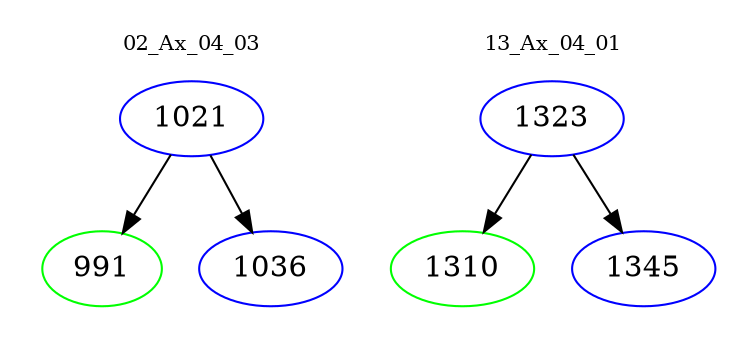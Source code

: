 digraph{
subgraph cluster_0 {
color = white
label = "02_Ax_04_03";
fontsize=10;
T0_1021 [label="1021", color="blue"]
T0_1021 -> T0_991 [color="black"]
T0_991 [label="991", color="green"]
T0_1021 -> T0_1036 [color="black"]
T0_1036 [label="1036", color="blue"]
}
subgraph cluster_1 {
color = white
label = "13_Ax_04_01";
fontsize=10;
T1_1323 [label="1323", color="blue"]
T1_1323 -> T1_1310 [color="black"]
T1_1310 [label="1310", color="green"]
T1_1323 -> T1_1345 [color="black"]
T1_1345 [label="1345", color="blue"]
}
}
